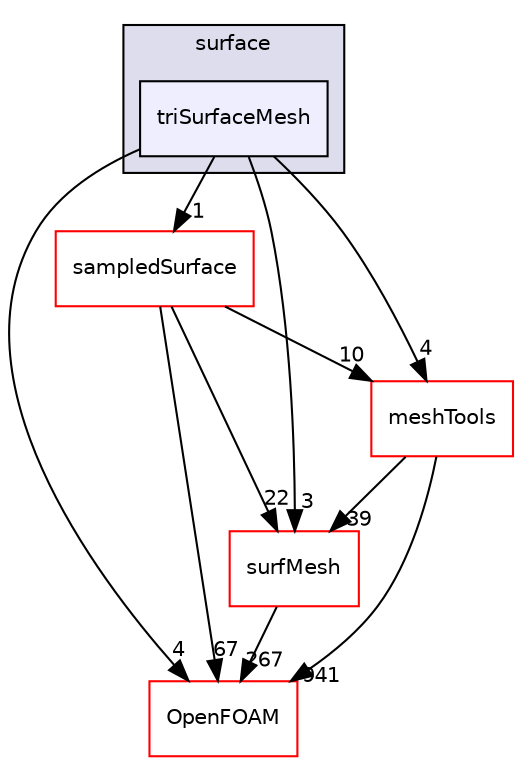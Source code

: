 digraph "src/sampling/surface/triSurfaceMesh" {
  bgcolor=transparent;
  compound=true
  node [ fontsize="10", fontname="Helvetica"];
  edge [ labelfontsize="10", labelfontname="Helvetica"];
  subgraph clusterdir_e1701b8b608069e995cfd3c25d5e4969 {
    graph [ bgcolor="#ddddee", pencolor="black", label="surface" fontname="Helvetica", fontsize="10", URL="dir_e1701b8b608069e995cfd3c25d5e4969.html"]
  dir_ed2353056b28271812a711f842990942 [shape=box, label="triSurfaceMesh", style="filled", fillcolor="#eeeeff", pencolor="black", URL="dir_ed2353056b28271812a711f842990942.html"];
  }
  dir_daf57321dd7c30092fd489dbb1aa8219 [shape=box label="sampledSurface" color="red" URL="dir_daf57321dd7c30092fd489dbb1aa8219.html"];
  dir_0a88fe22feb23ce5f078a04a1df67721 [shape=box label="surfMesh" color="red" URL="dir_0a88fe22feb23ce5f078a04a1df67721.html"];
  dir_ae30ad0bef50cf391b24c614251bb9fd [shape=box label="meshTools" color="red" URL="dir_ae30ad0bef50cf391b24c614251bb9fd.html"];
  dir_c5473ff19b20e6ec4dfe5c310b3778a8 [shape=box label="OpenFOAM" color="red" URL="dir_c5473ff19b20e6ec4dfe5c310b3778a8.html"];
  dir_daf57321dd7c30092fd489dbb1aa8219->dir_0a88fe22feb23ce5f078a04a1df67721 [headlabel="22", labeldistance=1.5 headhref="dir_003578_003623.html"];
  dir_daf57321dd7c30092fd489dbb1aa8219->dir_ae30ad0bef50cf391b24c614251bb9fd [headlabel="10", labeldistance=1.5 headhref="dir_003578_001949.html"];
  dir_daf57321dd7c30092fd489dbb1aa8219->dir_c5473ff19b20e6ec4dfe5c310b3778a8 [headlabel="67", labeldistance=1.5 headhref="dir_003578_002151.html"];
  dir_0a88fe22feb23ce5f078a04a1df67721->dir_c5473ff19b20e6ec4dfe5c310b3778a8 [headlabel="267", labeldistance=1.5 headhref="dir_003623_002151.html"];
  dir_ae30ad0bef50cf391b24c614251bb9fd->dir_0a88fe22feb23ce5f078a04a1df67721 [headlabel="39", labeldistance=1.5 headhref="dir_001949_003623.html"];
  dir_ae30ad0bef50cf391b24c614251bb9fd->dir_c5473ff19b20e6ec4dfe5c310b3778a8 [headlabel="941", labeldistance=1.5 headhref="dir_001949_002151.html"];
  dir_ed2353056b28271812a711f842990942->dir_daf57321dd7c30092fd489dbb1aa8219 [headlabel="1", labeldistance=1.5 headhref="dir_003599_003578.html"];
  dir_ed2353056b28271812a711f842990942->dir_0a88fe22feb23ce5f078a04a1df67721 [headlabel="3", labeldistance=1.5 headhref="dir_003599_003623.html"];
  dir_ed2353056b28271812a711f842990942->dir_ae30ad0bef50cf391b24c614251bb9fd [headlabel="4", labeldistance=1.5 headhref="dir_003599_001949.html"];
  dir_ed2353056b28271812a711f842990942->dir_c5473ff19b20e6ec4dfe5c310b3778a8 [headlabel="4", labeldistance=1.5 headhref="dir_003599_002151.html"];
}
